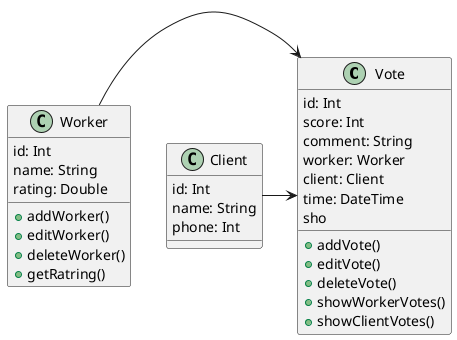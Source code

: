 ### https://github.com/plantuml/plantuml-server

@startuml FeedrScheme
class Vote {
    id: Int
    score: Int
    comment: String
    worker: Worker
    client: Client
    time: DateTime
    +addVote()
    +editVote()
    +deleteVote()
    +showWorkerVotes()
    +showClientVotes()
    sho
}

class Worker {
    id: Int
    name: String
    rating: Double
    +addWorker()
    +editWorker()
    +deleteWorker()
    +getRatring()
}

class Client {
    id: Int
    name: String
    phone: Int
}

Worker -> Vote
Client -> Vote
@enduml